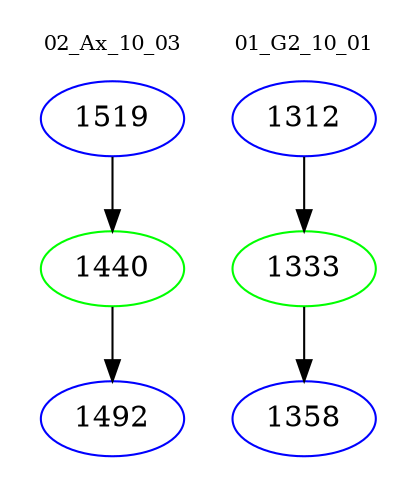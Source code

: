 digraph{
subgraph cluster_0 {
color = white
label = "02_Ax_10_03";
fontsize=10;
T0_1519 [label="1519", color="blue"]
T0_1519 -> T0_1440 [color="black"]
T0_1440 [label="1440", color="green"]
T0_1440 -> T0_1492 [color="black"]
T0_1492 [label="1492", color="blue"]
}
subgraph cluster_1 {
color = white
label = "01_G2_10_01";
fontsize=10;
T1_1312 [label="1312", color="blue"]
T1_1312 -> T1_1333 [color="black"]
T1_1333 [label="1333", color="green"]
T1_1333 -> T1_1358 [color="black"]
T1_1358 [label="1358", color="blue"]
}
}
